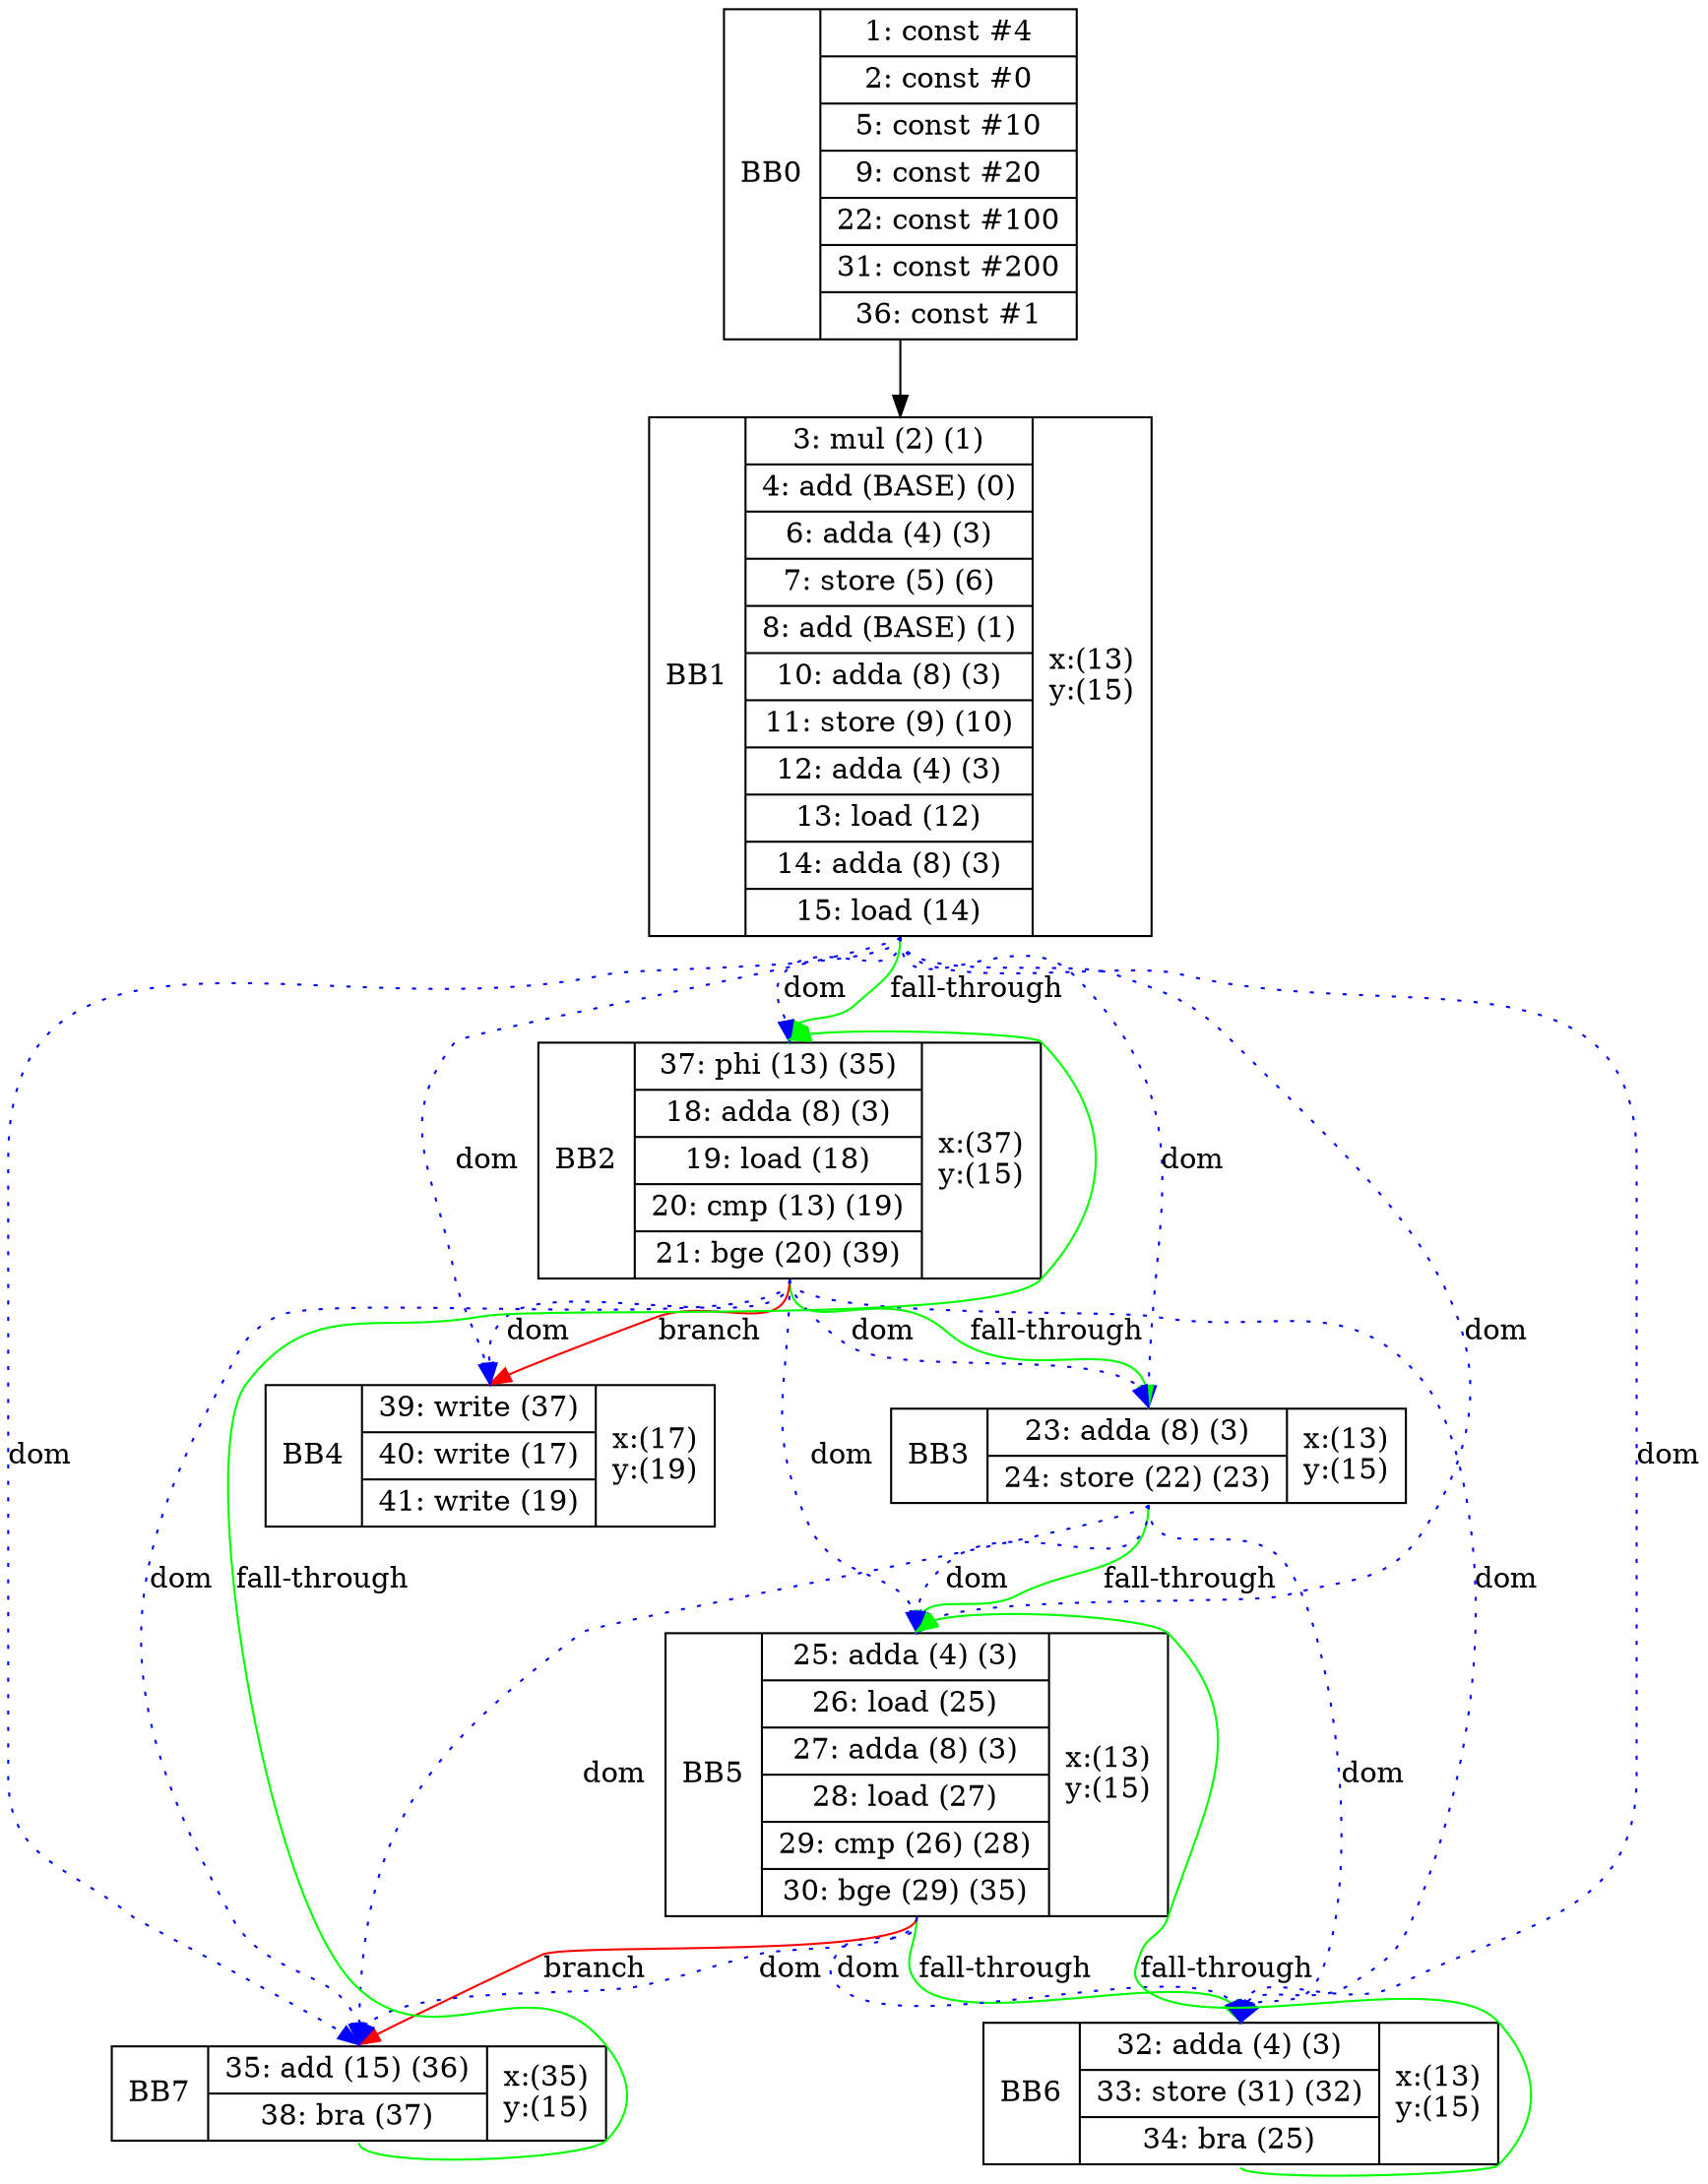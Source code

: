 digraph G {
BB0 [shape=record, label="<b>BB0| {1: const #4|2: const #0|5: const #10|9: const #20|22: const #100|31: const #200|36: const #1}"];
BB1 [shape=record, label="<b>BB1| {3: mul (2) (1)|4: add (BASE) (0)|6: adda (4) (3)|7: store (5) (6)|8: add (BASE) (1)|10: adda (8) (3)|11: store (9) (10)|12: adda (4) (3)|13: load (12)|14: adda (8) (3)|15: load (14)}| x:(13)\ny:(15)\n"];
BB2 [shape=record, label="<b>BB2| {37: phi (13) (35)|18: adda (8) (3)|19: load (18)|20: cmp (13) (19)|21: bge (20) (39)}| x:(37)\ny:(15)\n"];
BB3 [shape=record, label="<b>BB3| {23: adda (8) (3)|24: store (22) (23)}| x:(13)\ny:(15)\n"];
BB4 [shape=record, label="<b>BB4| {39: write (37)|40: write (17)|41: write (19)}| x:(17)\ny:(19)\n"];
BB5 [shape=record, label="<b>BB5| {25: adda (4) (3)|26: load (25)|27: adda (8) (3)|28: load (27)|29: cmp (26) (28)|30: bge (29) (35)}| x:(13)\ny:(15)\n"];
BB6 [shape=record, label="<b>BB6| {32: adda (4) (3)|33: store (31) (32)|34: bra (25)}| x:(13)\ny:(15)\n"];
BB7 [shape=record, label="<b>BB7| {35: add (15) (36)|38: bra (37)}| x:(35)\ny:(15)\n"];
BB0:s -> BB1:n;
BB1:s -> BB2:n [color="green", label="fall-through"];
BB2:s -> BB3:n [color="green", label="fall-through"];
BB2:s -> BB4:n [color="red", label="branch"];
BB1:s -> BB2:n [color=blue, style=dotted, label="dom"];
BB3:s -> BB5:n [color="green", label="fall-through"];
BB1:s -> BB3:n [color=blue, style=dotted, label="dom"];
BB2:s -> BB3:n [color=blue, style=dotted, label="dom"];
BB1:s -> BB4:n [color=blue, style=dotted, label="dom"];
BB2:s -> BB4:n [color=blue, style=dotted, label="dom"];
BB5:s -> BB6:n [color="green", label="fall-through"];
BB5:s -> BB7:n [color="red", label="branch"];
BB1:s -> BB5:n [color=blue, style=dotted, label="dom"];
BB2:s -> BB5:n [color=blue, style=dotted, label="dom"];
BB3:s -> BB5:n [color=blue, style=dotted, label="dom"];
BB6:s -> BB5:n [color="green", label="fall-through"];
BB1:s -> BB6:n [color=blue, style=dotted, label="dom"];
BB2:s -> BB6:n [color=blue, style=dotted, label="dom"];
BB3:s -> BB6:n [color=blue, style=dotted, label="dom"];
BB5:s -> BB6:n [color=blue, style=dotted, label="dom"];
BB7:s -> BB2:n [color="green", label="fall-through"];
BB1:s -> BB7:n [color=blue, style=dotted, label="dom"];
BB2:s -> BB7:n [color=blue, style=dotted, label="dom"];
BB3:s -> BB7:n [color=blue, style=dotted, label="dom"];
BB5:s -> BB7:n [color=blue, style=dotted, label="dom"];
}
